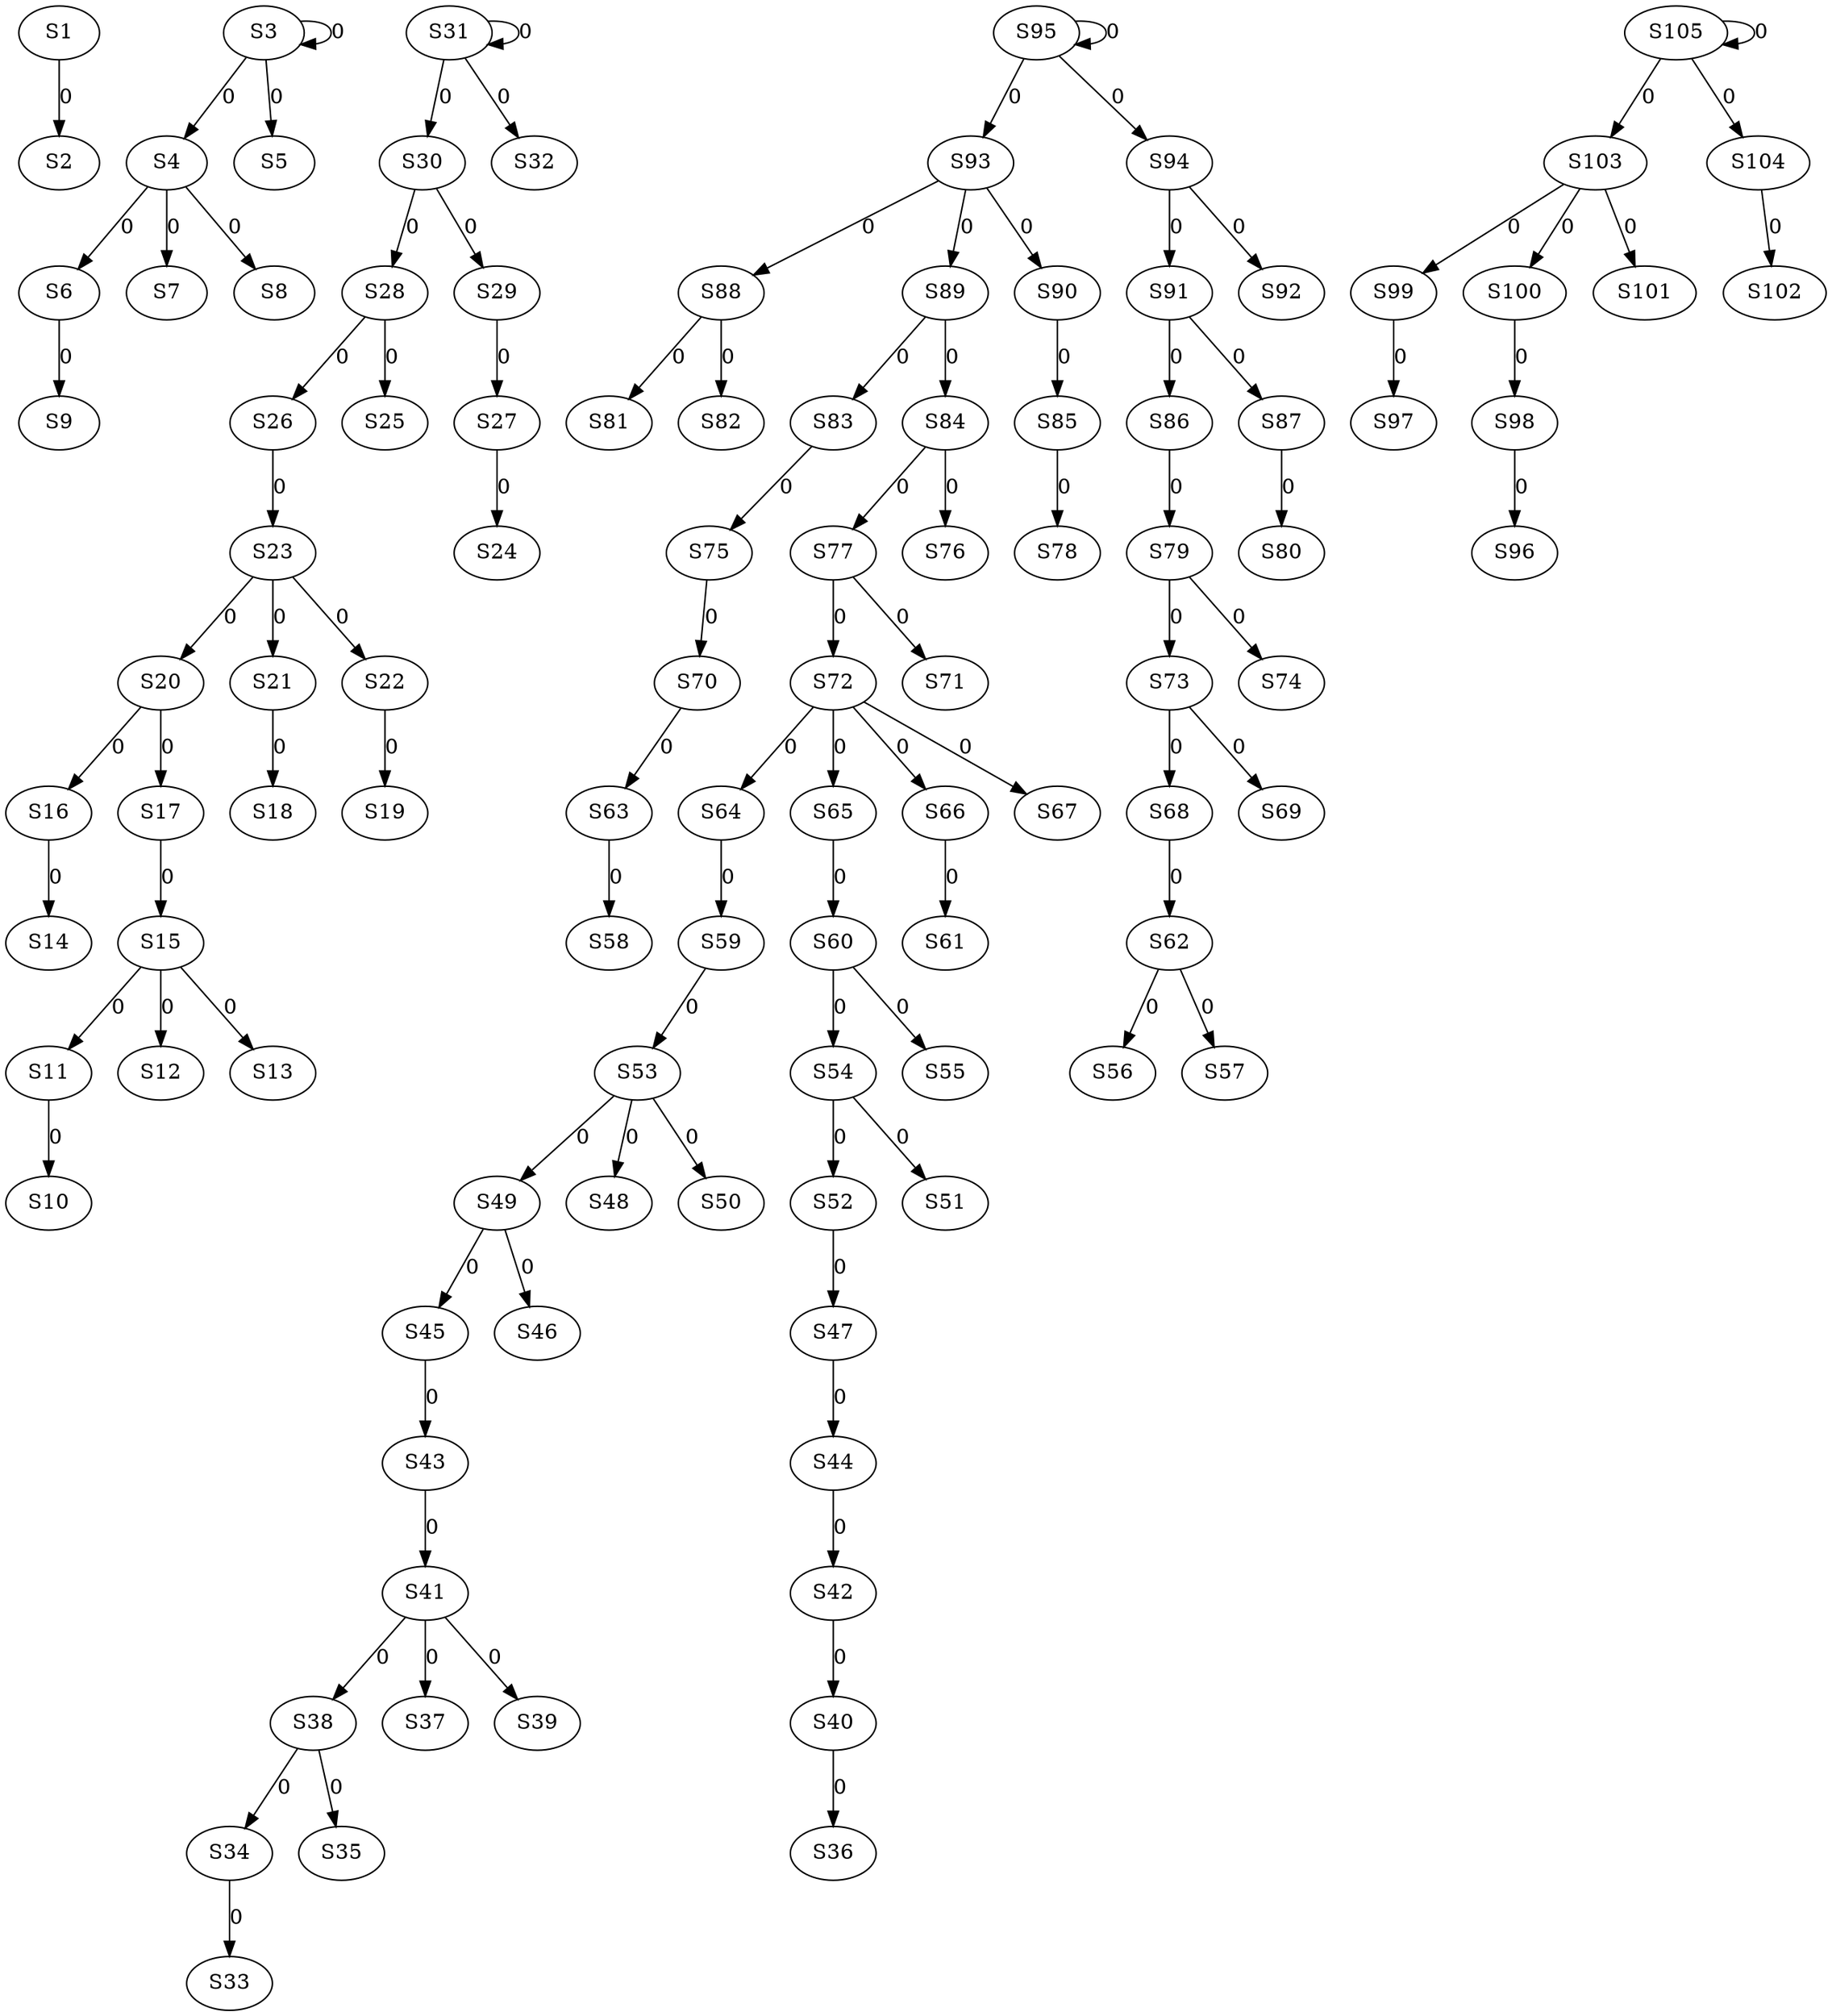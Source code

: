 strict digraph {
	S1 -> S2 [ label = 0 ];
	S3 -> S3 [ label = 0 ];
	S3 -> S4 [ label = 0 ];
	S3 -> S5 [ label = 0 ];
	S4 -> S6 [ label = 0 ];
	S4 -> S7 [ label = 0 ];
	S4 -> S8 [ label = 0 ];
	S6 -> S9 [ label = 0 ];
	S11 -> S10 [ label = 0 ];
	S15 -> S11 [ label = 0 ];
	S15 -> S12 [ label = 0 ];
	S15 -> S13 [ label = 0 ];
	S16 -> S14 [ label = 0 ];
	S17 -> S15 [ label = 0 ];
	S20 -> S16 [ label = 0 ];
	S20 -> S17 [ label = 0 ];
	S21 -> S18 [ label = 0 ];
	S22 -> S19 [ label = 0 ];
	S23 -> S20 [ label = 0 ];
	S23 -> S21 [ label = 0 ];
	S23 -> S22 [ label = 0 ];
	S26 -> S23 [ label = 0 ];
	S27 -> S24 [ label = 0 ];
	S28 -> S25 [ label = 0 ];
	S28 -> S26 [ label = 0 ];
	S29 -> S27 [ label = 0 ];
	S30 -> S28 [ label = 0 ];
	S30 -> S29 [ label = 0 ];
	S31 -> S30 [ label = 0 ];
	S31 -> S31 [ label = 0 ];
	S31 -> S32 [ label = 0 ];
	S34 -> S33 [ label = 0 ];
	S38 -> S34 [ label = 0 ];
	S38 -> S35 [ label = 0 ];
	S40 -> S36 [ label = 0 ];
	S41 -> S37 [ label = 0 ];
	S41 -> S38 [ label = 0 ];
	S41 -> S39 [ label = 0 ];
	S42 -> S40 [ label = 0 ];
	S43 -> S41 [ label = 0 ];
	S44 -> S42 [ label = 0 ];
	S45 -> S43 [ label = 0 ];
	S47 -> S44 [ label = 0 ];
	S49 -> S45 [ label = 0 ];
	S49 -> S46 [ label = 0 ];
	S52 -> S47 [ label = 0 ];
	S53 -> S48 [ label = 0 ];
	S53 -> S49 [ label = 0 ];
	S53 -> S50 [ label = 0 ];
	S54 -> S51 [ label = 0 ];
	S54 -> S52 [ label = 0 ];
	S59 -> S53 [ label = 0 ];
	S60 -> S54 [ label = 0 ];
	S60 -> S55 [ label = 0 ];
	S62 -> S56 [ label = 0 ];
	S62 -> S57 [ label = 0 ];
	S63 -> S58 [ label = 0 ];
	S64 -> S59 [ label = 0 ];
	S65 -> S60 [ label = 0 ];
	S66 -> S61 [ label = 0 ];
	S68 -> S62 [ label = 0 ];
	S70 -> S63 [ label = 0 ];
	S72 -> S64 [ label = 0 ];
	S72 -> S65 [ label = 0 ];
	S72 -> S66 [ label = 0 ];
	S72 -> S67 [ label = 0 ];
	S73 -> S68 [ label = 0 ];
	S73 -> S69 [ label = 0 ];
	S75 -> S70 [ label = 0 ];
	S77 -> S71 [ label = 0 ];
	S77 -> S72 [ label = 0 ];
	S79 -> S73 [ label = 0 ];
	S79 -> S74 [ label = 0 ];
	S83 -> S75 [ label = 0 ];
	S84 -> S76 [ label = 0 ];
	S84 -> S77 [ label = 0 ];
	S85 -> S78 [ label = 0 ];
	S86 -> S79 [ label = 0 ];
	S87 -> S80 [ label = 0 ];
	S88 -> S81 [ label = 0 ];
	S88 -> S82 [ label = 0 ];
	S89 -> S83 [ label = 0 ];
	S89 -> S84 [ label = 0 ];
	S90 -> S85 [ label = 0 ];
	S91 -> S86 [ label = 0 ];
	S91 -> S87 [ label = 0 ];
	S93 -> S88 [ label = 0 ];
	S93 -> S89 [ label = 0 ];
	S93 -> S90 [ label = 0 ];
	S94 -> S91 [ label = 0 ];
	S94 -> S92 [ label = 0 ];
	S95 -> S93 [ label = 0 ];
	S95 -> S94 [ label = 0 ];
	S95 -> S95 [ label = 0 ];
	S98 -> S96 [ label = 0 ];
	S99 -> S97 [ label = 0 ];
	S100 -> S98 [ label = 0 ];
	S103 -> S99 [ label = 0 ];
	S103 -> S100 [ label = 0 ];
	S103 -> S101 [ label = 0 ];
	S104 -> S102 [ label = 0 ];
	S105 -> S103 [ label = 0 ];
	S105 -> S104 [ label = 0 ];
	S105 -> S105 [ label = 0 ];
}